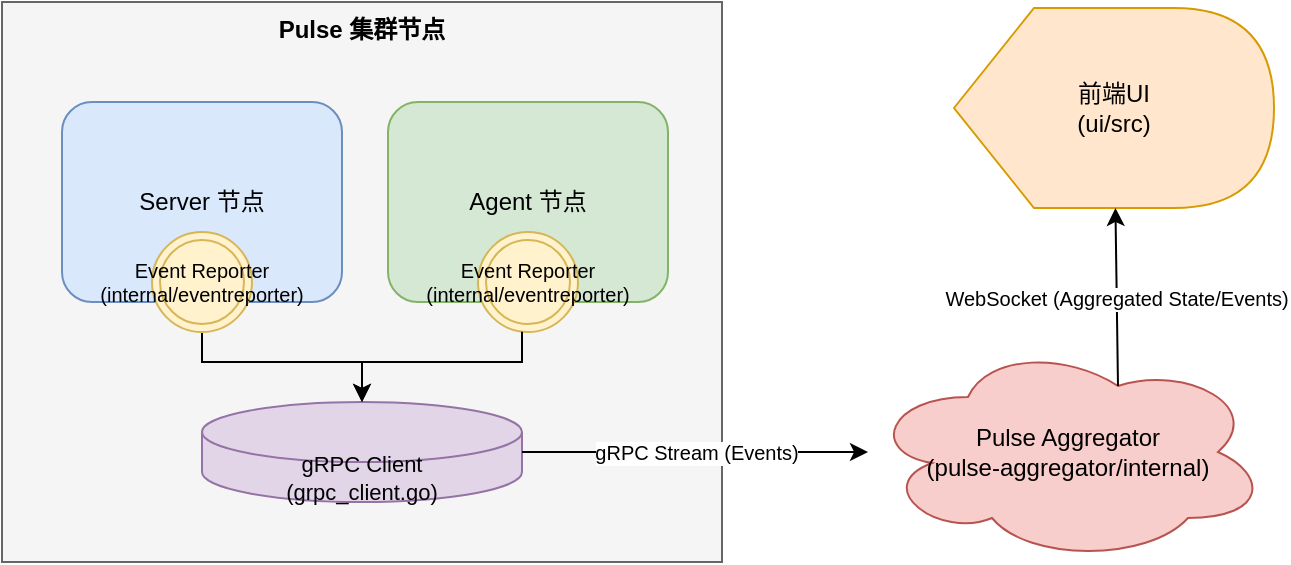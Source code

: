 <mxfile version="27.0.3">
  <diagram name="Observability Architecture" id="6DLIA3g4k_VJgWlVC2TL">
    <mxGraphModel dx="677" dy="429" grid="0" gridSize="10" guides="1" tooltips="1" connect="1" arrows="1" fold="1" page="0" pageScale="1" pageWidth="850" pageHeight="1100" math="0" shadow="0">
      <root>
        <mxCell id="0" />
        <mxCell id="1" parent="0" />
        <mxCell id="U4MRM5uoJ8ETrOe1Ctdm-1" value="Pulse 集群节点" style="rounded=0;whiteSpace=wrap;html=1;fillColor=#f5f5f5;strokeColor=#666666;verticalAlign=top;align=center;fontStyle=1" parent="1" vertex="1">
          <mxGeometry x="80" y="100" width="360" height="280" as="geometry" />
        </mxCell>
        <mxCell id="U4MRM5uoJ8ETrOe1Ctdm-2" value="Server 节点" style="rounded=1;whiteSpace=wrap;html=1;fontSize=12;fillColor=#dae8fc;strokeColor=#6c8ebf;" parent="1" vertex="1">
          <mxGeometry x="110" y="150" width="140" height="100" as="geometry" />
        </mxCell>
        <mxCell id="U4MRM5uoJ8ETrOe1Ctdm-4" value="Agent 节点" style="rounded=1;whiteSpace=wrap;html=1;fontSize=12;fillColor=#d5e8d4;strokeColor=#82b366;" parent="1" vertex="1">
          <mxGeometry x="273" y="150" width="140" height="100" as="geometry" />
        </mxCell>
        <mxCell id="U4MRM5uoJ8ETrOe1Ctdm-5" value="Event Reporter&#xa;(internal/eventreporter)" style="ellipse;shape=doubleEllipse;whiteSpace=wrap;html=1;aspect=fixed;fontSize=10;fillColor=#fff2cc;strokeColor=#d6b656;" parent="U4MRM5uoJ8ETrOe1Ctdm-4" vertex="1">
          <mxGeometry x="45" y="65" width="50" height="50" as="geometry" />
        </mxCell>
        <mxCell id="U4MRM5uoJ8ETrOe1Ctdm-6" value="gRPC Client&#xa;(grpc_client.go)" style="shape=cylinder3;whiteSpace=wrap;html=1;boundedLbl=1;backgroundOutline=1;size=15;fontSize=11;fillColor=#e1d5e7;strokeColor=#9673a6;" parent="1" vertex="1">
          <mxGeometry x="180" y="300" width="160" height="50" as="geometry" />
        </mxCell>
        <mxCell id="U4MRM5uoJ8ETrOe1Ctdm-7" value="Pulse Aggregator&#xa;(pulse-aggregator/internal)" style="shape=cloud;whiteSpace=wrap;html=1;fontSize=12;fillColor=#f8cecc;strokeColor=#b85450;" parent="1" vertex="1">
          <mxGeometry x="513" y="270" width="200" height="110" as="geometry" />
        </mxCell>
        <mxCell id="U4MRM5uoJ8ETrOe1Ctdm-8" value="前端UI&lt;br&gt;(ui/src)" style="shape=display;whiteSpace=wrap;html=1;fontSize=12;fillColor=#ffe6cc;strokeColor=#d79b00;" parent="1" vertex="1">
          <mxGeometry x="556" y="103" width="160" height="100" as="geometry" />
        </mxCell>
        <mxCell id="U4MRM5uoJ8ETrOe1Ctdm-9" style="edgeStyle=orthogonalEdgeStyle;rounded=0;orthogonalLoop=1;jettySize=auto;html=1;entryX=0.5;entryY=0;entryDx=0;entryDy=0;endArrow=classic;endFill=1;fontSize=10;" parent="1" source="U4MRM5uoJ8ETrOe1Ctdm-3" target="U4MRM5uoJ8ETrOe1Ctdm-6" edge="1">
          <mxGeometry relative="1" as="geometry">
            <Array as="points">
              <mxPoint x="180" y="280" />
              <mxPoint x="260" y="280" />
            </Array>
          </mxGeometry>
        </mxCell>
        <mxCell id="U4MRM5uoJ8ETrOe1Ctdm-10" style="edgeStyle=orthogonalEdgeStyle;rounded=0;orthogonalLoop=1;jettySize=auto;html=1;entryX=0.5;entryY=0;entryDx=0;entryDy=0;endArrow=classic;endFill=1;fontSize=10;" parent="1" source="U4MRM5uoJ8ETrOe1Ctdm-5" target="U4MRM5uoJ8ETrOe1Ctdm-6" edge="1">
          <mxGeometry relative="1" as="geometry">
            <Array as="points">
              <mxPoint x="340" y="280" />
              <mxPoint x="260" y="280" />
            </Array>
          </mxGeometry>
        </mxCell>
        <mxCell id="U4MRM5uoJ8ETrOe1Ctdm-11" value="gRPC Stream (Events)" style="endArrow=classic;html=1;rounded=0;exitX=1;exitY=0.5;exitDx=0;exitDy=0;entryX=0;entryY=0.5;entryDx=0;entryDy=0;fontSize=10;" parent="1" source="U4MRM5uoJ8ETrOe1Ctdm-6" target="U4MRM5uoJ8ETrOe1Ctdm-7" edge="1">
          <mxGeometry width="100" height="100" relative="1" as="geometry">
            <mxPoint x="400" y="325" as="sourcePoint" />
            <mxPoint x="510" y="255" as="targetPoint" />
            <Array as="points">
              <mxPoint x="430" y="325" />
              <mxPoint x="482" y="325" />
            </Array>
          </mxGeometry>
        </mxCell>
        <mxCell id="U4MRM5uoJ8ETrOe1Ctdm-12" value="WebSocket (Aggregated State/Events)" style="endArrow=classic;html=1;rounded=0;exitX=0.625;exitY=0.2;exitDx=0;exitDy=0;fontSize=10;exitPerimeter=0;" parent="1" source="U4MRM5uoJ8ETrOe1Ctdm-7" target="U4MRM5uoJ8ETrOe1Ctdm-8" edge="1">
          <mxGeometry width="100" height="100" relative="1" as="geometry">
            <mxPoint x="730" y="255" as="sourcePoint" />
            <mxPoint x="830" y="255" as="targetPoint" />
          </mxGeometry>
        </mxCell>
        <mxCell id="U4MRM5uoJ8ETrOe1Ctdm-3" value="Event Reporter&#xa;(internal/eventreporter)" style="ellipse;shape=doubleEllipse;whiteSpace=wrap;html=1;aspect=fixed;fontSize=10;fillColor=#fff2cc;strokeColor=#d6b656;" parent="1" vertex="1">
          <mxGeometry x="155" y="215" width="50" height="50" as="geometry" />
        </mxCell>
      </root>
    </mxGraphModel>
  </diagram>
</mxfile>
